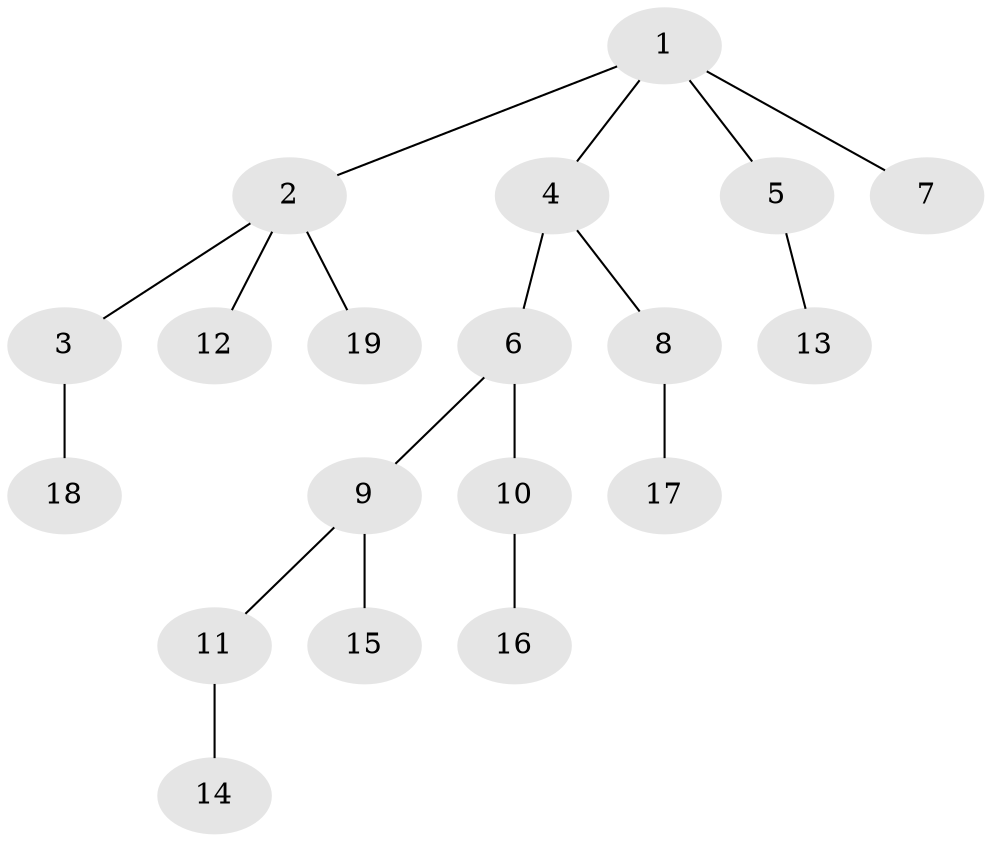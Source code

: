 // original degree distribution, {6: 0.016129032258064516, 4: 0.08064516129032258, 2: 0.25806451612903225, 5: 0.03225806451612903, 3: 0.12903225806451613, 1: 0.4838709677419355}
// Generated by graph-tools (version 1.1) at 2025/51/03/04/25 22:51:35]
// undirected, 19 vertices, 18 edges
graph export_dot {
  node [color=gray90,style=filled];
  1;
  2;
  3;
  4;
  5;
  6;
  7;
  8;
  9;
  10;
  11;
  12;
  13;
  14;
  15;
  16;
  17;
  18;
  19;
  1 -- 2 [weight=1.0];
  1 -- 4 [weight=1.0];
  1 -- 5 [weight=1.0];
  1 -- 7 [weight=1.0];
  2 -- 3 [weight=1.0];
  2 -- 12 [weight=1.0];
  2 -- 19 [weight=1.0];
  3 -- 18 [weight=1.0];
  4 -- 6 [weight=2.0];
  4 -- 8 [weight=1.0];
  5 -- 13 [weight=2.0];
  6 -- 9 [weight=1.0];
  6 -- 10 [weight=1.0];
  8 -- 17 [weight=1.0];
  9 -- 11 [weight=1.0];
  9 -- 15 [weight=1.0];
  10 -- 16 [weight=1.0];
  11 -- 14 [weight=2.0];
}
